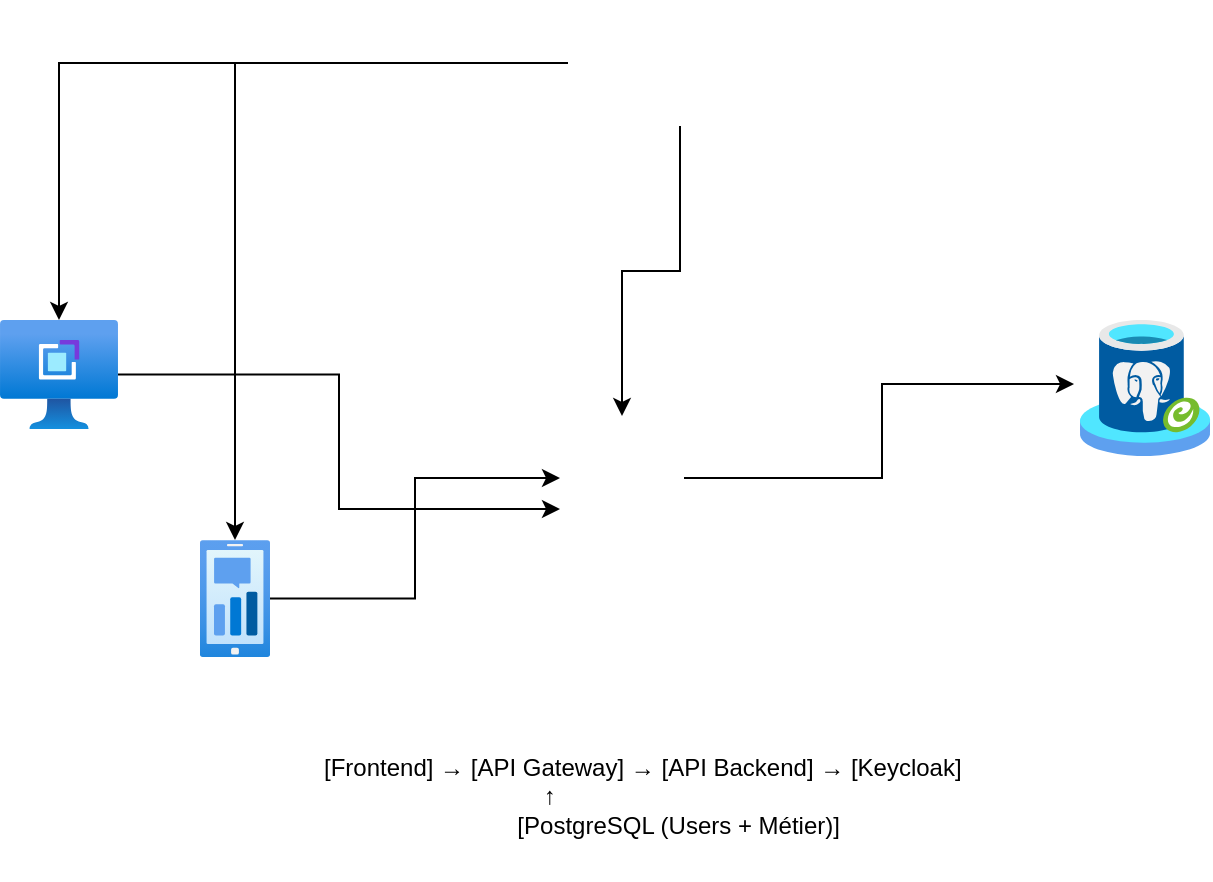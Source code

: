 <mxfile version="26.2.14">
  <diagram name="Page-1" id="M4y0jXKTTHNmajSopDJP">
    <mxGraphModel dx="1426" dy="785" grid="1" gridSize="10" guides="1" tooltips="1" connect="1" arrows="1" fold="1" page="1" pageScale="1" pageWidth="827" pageHeight="1169" math="0" shadow="0">
      <root>
        <mxCell id="0" />
        <mxCell id="1" parent="0" />
        <mxCell id="nslCc2GsLbfLlcvG44iz-10" value="" style="shape=image;verticalLabelPosition=bottom;labelBackgroundColor=default;verticalAlign=top;aspect=fixed;imageAspect=0;image=https://cdn-icons-png.flaticon.com/512/1493/1493169.png;" parent="1" vertex="1">
          <mxGeometry x="330" y="298" width="62" height="62" as="geometry" />
        </mxCell>
        <mxCell id="nslCc2GsLbfLlcvG44iz-25" value="" style="image;aspect=fixed;html=1;points=[];align=center;fontSize=12;image=img/lib/azure2/other/Arc_PostgreSQL.svg;" parent="1" vertex="1">
          <mxGeometry x="590" y="250" width="65.08" height="68" as="geometry" />
        </mxCell>
        <mxCell id="nslCc2GsLbfLlcvG44iz-27" style="edgeStyle=orthogonalEdgeStyle;rounded=0;orthogonalLoop=1;jettySize=auto;html=1;entryX=-0.046;entryY=0.471;entryDx=0;entryDy=0;entryPerimeter=0;" parent="1" source="nslCc2GsLbfLlcvG44iz-10" target="nslCc2GsLbfLlcvG44iz-25" edge="1">
          <mxGeometry relative="1" as="geometry" />
        </mxCell>
        <mxCell id="bNoQEROcNKXrwL61xhXn-5" style="edgeStyle=orthogonalEdgeStyle;rounded=0;orthogonalLoop=1;jettySize=auto;html=1;entryX=0;entryY=0.5;entryDx=0;entryDy=0;" edge="1" parent="1" source="nslCc2GsLbfLlcvG44iz-28" target="nslCc2GsLbfLlcvG44iz-10">
          <mxGeometry relative="1" as="geometry" />
        </mxCell>
        <mxCell id="nslCc2GsLbfLlcvG44iz-28" value="" style="image;aspect=fixed;html=1;points=[];align=center;fontSize=12;image=img/lib/azure2/general/Mobile_Engagement.svg;" parent="1" vertex="1">
          <mxGeometry x="150" y="360" width="35" height="58.63" as="geometry" />
        </mxCell>
        <mxCell id="bNoQEROcNKXrwL61xhXn-9" style="edgeStyle=orthogonalEdgeStyle;rounded=0;orthogonalLoop=1;jettySize=auto;html=1;entryX=0;entryY=0.75;entryDx=0;entryDy=0;" edge="1" parent="1" source="nslCc2GsLbfLlcvG44iz-29" target="nslCc2GsLbfLlcvG44iz-10">
          <mxGeometry relative="1" as="geometry" />
        </mxCell>
        <mxCell id="nslCc2GsLbfLlcvG44iz-29" value="" style="image;aspect=fixed;html=1;points=[];align=center;fontSize=12;image=img/lib/azure2/other/VM_Application_Definition.svg;" parent="1" vertex="1">
          <mxGeometry x="50" y="250" width="59" height="54.49" as="geometry" />
        </mxCell>
        <mxCell id="nslCc2GsLbfLlcvG44iz-31" value="[Frontend] → [API Gateway] → [API Backend] → [Keycloak]  &#xa;                                 ↑  &#xa;                             [PostgreSQL (Users + Métier)]" style="text;whiteSpace=wrap;" parent="1" vertex="1">
          <mxGeometry x="210" y="460" width="360" height="70" as="geometry" />
        </mxCell>
        <mxCell id="bNoQEROcNKXrwL61xhXn-6" style="edgeStyle=orthogonalEdgeStyle;rounded=0;orthogonalLoop=1;jettySize=auto;html=1;" edge="1" parent="1" source="bNoQEROcNKXrwL61xhXn-2" target="nslCc2GsLbfLlcvG44iz-29">
          <mxGeometry relative="1" as="geometry" />
        </mxCell>
        <mxCell id="bNoQEROcNKXrwL61xhXn-7" style="edgeStyle=orthogonalEdgeStyle;rounded=0;orthogonalLoop=1;jettySize=auto;html=1;" edge="1" parent="1" source="bNoQEROcNKXrwL61xhXn-2" target="nslCc2GsLbfLlcvG44iz-10">
          <mxGeometry relative="1" as="geometry" />
        </mxCell>
        <mxCell id="bNoQEROcNKXrwL61xhXn-8" style="edgeStyle=orthogonalEdgeStyle;rounded=0;orthogonalLoop=1;jettySize=auto;html=1;" edge="1" parent="1" source="bNoQEROcNKXrwL61xhXn-2" target="nslCc2GsLbfLlcvG44iz-28">
          <mxGeometry relative="1" as="geometry" />
        </mxCell>
        <mxCell id="bNoQEROcNKXrwL61xhXn-2" value="" style="shape=image;verticalLabelPosition=bottom;labelBackgroundColor=default;verticalAlign=top;aspect=fixed;imageAspect=0;image=https://i.ytimg.com/vi/Mhxt3cZwcSA/maxresdefault.jpg;" vertex="1" parent="1">
          <mxGeometry x="334" y="90" width="112" height="63" as="geometry" />
        </mxCell>
      </root>
    </mxGraphModel>
  </diagram>
</mxfile>
